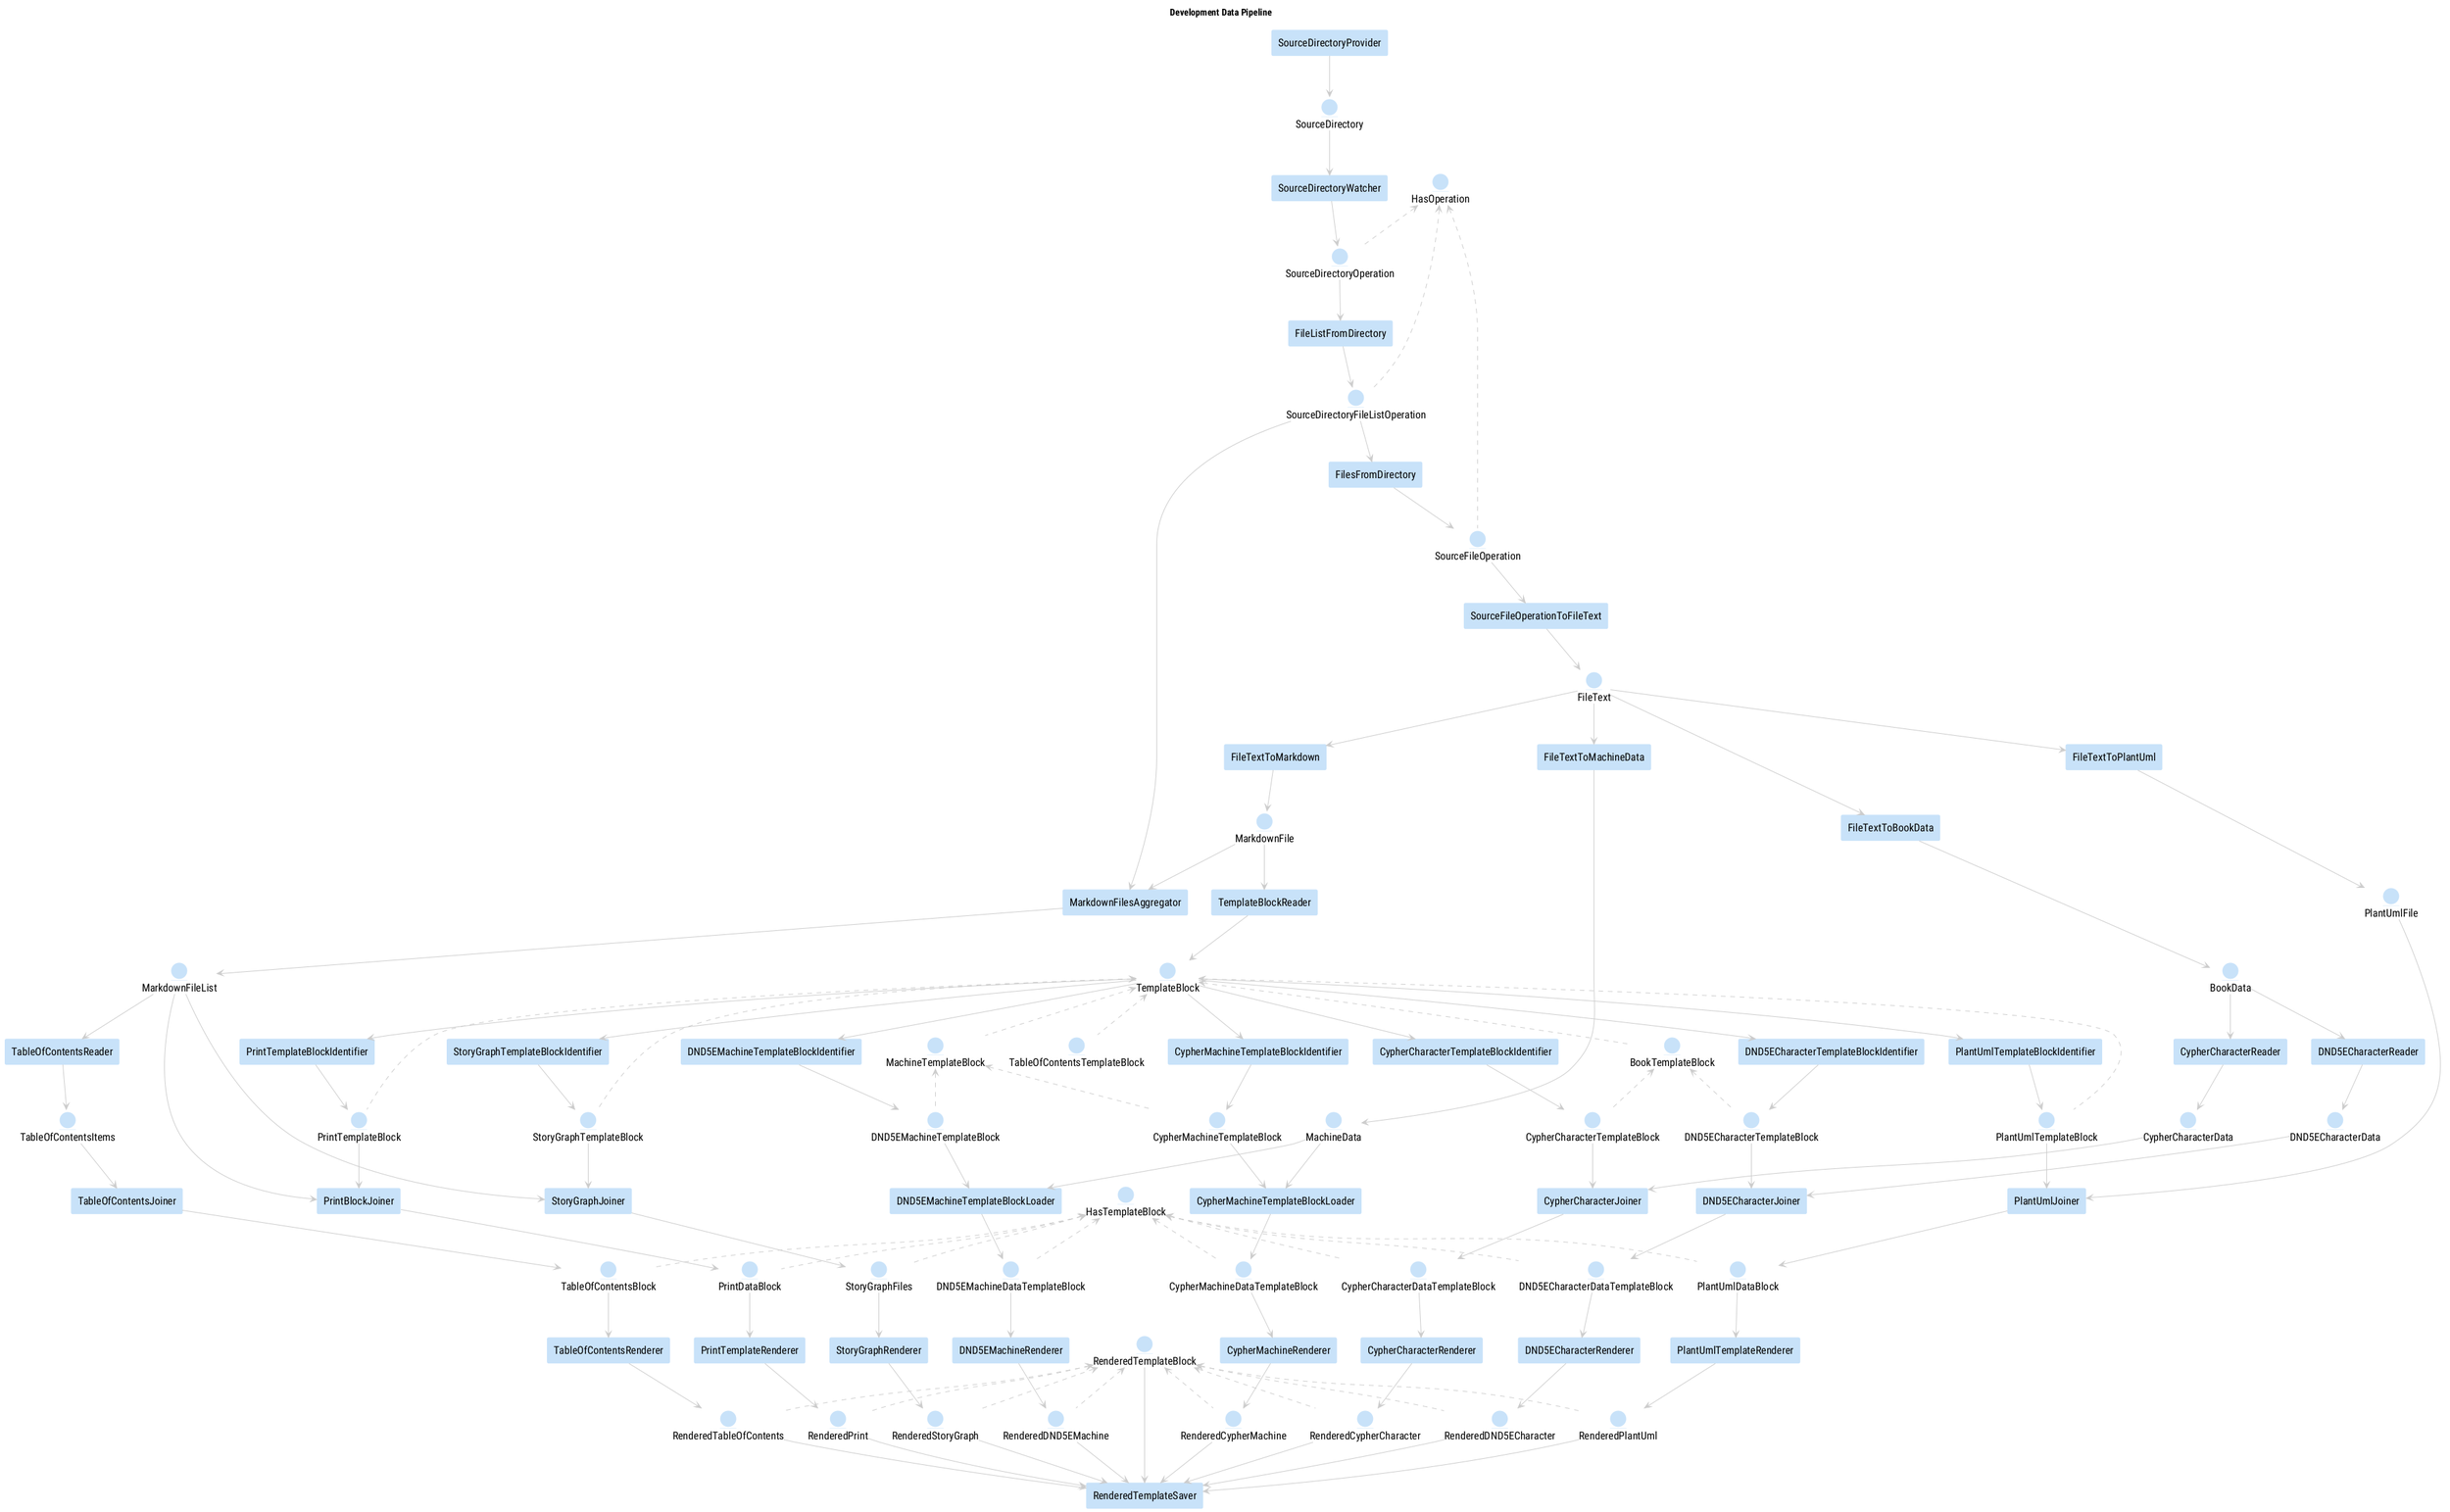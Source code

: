 @startuml
title Development Data Pipeline
 
hide circle
skinparam {
	DefaultFontName Roboto Condensed
	DefaultFontSize 16
	shadowing false
	' --barely-blue: hsl(208, 80%, 99%); #FAFDFE
	' --noon-blue: hsl(208, 80%, 88%); #C8E2F9
	' --morning-blue: hsl(208, 80%, 66%); #63ADEE
	' --barely-orange: hsl(32, 80%, 99%); #FEFDFA
	' --noon-orange: hsl(32, 80%, 88%); #F9E2C8
	' --morning-orange: hsl(32, 80%, 66%); #EEAD63
	' --evening-orange: hsl(32, 80%, 44%); #CA7616
	' --barely-green: hsl(96, 80%, 99%); #FCFEFA
	' --noon-green: hsl(96, 80%, 77%); #BBF395
	' --morning-green: hsl(96, 80%, 55%); #7AE830
	FileBorderColor #dddddd
	FileBackgroundColor #eeeeee
	ComponentBorderColor #dddddd
	ComponentBackgroundColor #eeeeee
	CloudBorderColor #dddddd
	CloudBackgroundColor #eeeeee
	ArrowColor #cccccc
	ActivityBackgroundColor #C8E2F9
	ActivityBorderColor #C8E2F9
	RectangleBackgroundColor #C8E2F9
	RectangleBorderColor #C8E2F9
	EntityBackgroundColor #C8E2F9
	EntityBorderColor #C8E2F9
}
 
rectangle CypherCharacterReader
rectangle CypherCharacterRenderer
rectangle CypherCharacterTemplateBlockIdentifier
rectangle CypherMachineRenderer
rectangle CypherMachineTemplateBlockIdentifier
rectangle DND5ECharacterReader
rectangle DND5ECharacterRenderer
rectangle DND5ECharacterTemplateBlockIdentifier
rectangle DND5EMachineRenderer
rectangle DND5EMachineTemplateBlockIdentifier
rectangle FileListFromDirectory
rectangle FilesFromDirectory
rectangle FileTextToBookData
rectangle FileTextToMachineData
rectangle FileTextToMarkdown
rectangle FileTextToPlantUml
rectangle PlantUmlTemplateBlockIdentifier
rectangle PlantUmlTemplateRenderer
rectangle PrintTemplateBlockIdentifier
rectangle PrintTemplateRenderer
rectangle RenderedTemplateSaver
rectangle SourceDirectoryProvider
rectangle SourceDirectoryWatcher
rectangle SourceFileOperationToFileText
rectangle StoryGraphRenderer
rectangle StoryGraphTemplateBlockIdentifier
rectangle TableOfContentsReader
rectangle TableOfContentsRenderer
rectangle TemplateBlockReader
rectangle CypherCharacterJoiner
rectangle CypherMachineTemplateBlockLoader
rectangle DND5ECharacterJoiner
rectangle DND5EMachineTemplateBlockLoader
rectangle MarkdownFilesAggregator
rectangle PlantUmlJoiner
rectangle PrintBlockJoiner
rectangle StoryGraphJoiner
rectangle TableOfContentsJoiner
entity "BookData" as BookData
entity "BookTemplateBlock" as BookTemplateBlock
entity "CypherCharacterData" as CypherCharacterData
entity "CypherCharacterDataTemplateBlock" as CypherCharacterDataTemplateBlock
entity "CypherCharacterTemplateBlock" as CypherCharacterTemplateBlock
entity "CypherMachineDataTemplateBlock" as CypherMachineDataTemplateBlock
entity "CypherMachineTemplateBlock" as CypherMachineTemplateBlock
entity "DND5ECharacterData" as DND5ECharacterData
entity "DND5ECharacterDataTemplateBlock" as DND5ECharacterDataTemplateBlock
entity "DND5ECharacterTemplateBlock" as DND5ECharacterTemplateBlock
entity "DND5EMachineDataTemplateBlock" as DND5EMachineDataTemplateBlock
entity "DND5EMachineTemplateBlock" as DND5EMachineTemplateBlock
entity "FileText" as FileText
entity "HasOperation" as HasOperation
entity "HasTemplateBlock" as HasTemplateBlock
entity "MachineData" as MachineData
entity "MachineTemplateBlock" as MachineTemplateBlock
entity "MarkdownFile" as MarkdownFile
entity "MarkdownFileList" as MarkdownFileList
entity "PlantUmlDataBlock" as PlantUmlDataBlock
entity "PlantUmlFile" as PlantUmlFile
entity "PlantUmlTemplateBlock" as PlantUmlTemplateBlock
entity "PrintDataBlock" as PrintDataBlock
entity "PrintTemplateBlock" as PrintTemplateBlock
entity "RenderedCypherCharacter" as RenderedCypherCharacter
entity "RenderedCypherMachine" as RenderedCypherMachine
entity "RenderedDND5ECharacter" as RenderedDND5ECharacter
entity "RenderedDND5EMachine" as RenderedDND5EMachine
entity "RenderedPlantUml" as RenderedPlantUml
entity "RenderedPrint" as RenderedPrint
entity "RenderedStoryGraph" as RenderedStoryGraph
entity "RenderedTableOfContents" as RenderedTableOfContents
entity "RenderedTemplateBlock" as RenderedTemplateBlock
entity "SourceDirectory" as SourceDirectory
entity "SourceDirectoryFileListOperation" as SourceDirectoryFileListOperation
entity "SourceDirectoryOperation" as SourceDirectoryOperation
entity "SourceFileOperation" as SourceFileOperation
entity "StoryGraphFiles" as StoryGraphFiles
entity "StoryGraphTemplateBlock" as StoryGraphTemplateBlock
entity "TableOfContentsBlock" as TableOfContentsBlock
entity "TableOfContentsItems" as TableOfContentsItems
entity "TableOfContentsTemplateBlock" as TableOfContentsTemplateBlock
entity "TemplateBlock" as TemplateBlock
TemplateBlock <.. BookTemplateBlock
HasTemplateBlock <.. CypherCharacterDataTemplateBlock
BookTemplateBlock <.. CypherCharacterTemplateBlock
HasTemplateBlock <.. CypherMachineDataTemplateBlock
MachineTemplateBlock <.. CypherMachineTemplateBlock
HasTemplateBlock <.. DND5ECharacterDataTemplateBlock
BookTemplateBlock <.. DND5ECharacterTemplateBlock
HasTemplateBlock <.. DND5EMachineDataTemplateBlock
MachineTemplateBlock <.. DND5EMachineTemplateBlock
TemplateBlock <.. MachineTemplateBlock
HasTemplateBlock <.. PlantUmlDataBlock
TemplateBlock <.. PlantUmlTemplateBlock
HasTemplateBlock <.. PrintDataBlock
TemplateBlock <.. PrintTemplateBlock
RenderedTemplateBlock <.. RenderedCypherCharacter
RenderedTemplateBlock <.. RenderedCypherMachine
RenderedTemplateBlock <.. RenderedDND5ECharacter
RenderedTemplateBlock <.. RenderedDND5EMachine
RenderedTemplateBlock <.. RenderedPlantUml
RenderedTemplateBlock <.. RenderedPrint
RenderedTemplateBlock <.. RenderedStoryGraph
RenderedTemplateBlock <.. RenderedTableOfContents
HasOperation <.. SourceDirectoryFileListOperation
HasOperation <.. SourceDirectoryOperation
HasOperation <.. SourceFileOperation
HasTemplateBlock <.. StoryGraphFiles
TemplateBlock <.. StoryGraphTemplateBlock
HasTemplateBlock <.. TableOfContentsBlock
TemplateBlock <.. TableOfContentsTemplateBlock
BookData --> CypherCharacterReader
BookData --> DND5ECharacterReader
CypherCharacterData --> CypherCharacterJoiner
CypherCharacterDataTemplateBlock --> CypherCharacterRenderer
CypherCharacterJoiner --> CypherCharacterDataTemplateBlock
CypherCharacterReader --> CypherCharacterData
CypherCharacterRenderer --> RenderedCypherCharacter
CypherCharacterTemplateBlock --> CypherCharacterJoiner
CypherCharacterTemplateBlockIdentifier --> CypherCharacterTemplateBlock
CypherMachineDataTemplateBlock --> CypherMachineRenderer
CypherMachineRenderer --> RenderedCypherMachine
CypherMachineTemplateBlock --> CypherMachineTemplateBlockLoader
CypherMachineTemplateBlockIdentifier --> CypherMachineTemplateBlock
CypherMachineTemplateBlockLoader --> CypherMachineDataTemplateBlock
DND5ECharacterData --> DND5ECharacterJoiner
DND5ECharacterDataTemplateBlock --> DND5ECharacterRenderer
DND5ECharacterJoiner --> DND5ECharacterDataTemplateBlock
DND5ECharacterReader --> DND5ECharacterData
DND5ECharacterRenderer --> RenderedDND5ECharacter
DND5ECharacterTemplateBlock --> DND5ECharacterJoiner
DND5ECharacterTemplateBlockIdentifier --> DND5ECharacterTemplateBlock
DND5EMachineDataTemplateBlock --> DND5EMachineRenderer
DND5EMachineRenderer --> RenderedDND5EMachine
DND5EMachineTemplateBlock --> DND5EMachineTemplateBlockLoader
DND5EMachineTemplateBlockIdentifier --> DND5EMachineTemplateBlock
DND5EMachineTemplateBlockLoader --> DND5EMachineDataTemplateBlock
FileListFromDirectory --> SourceDirectoryFileListOperation
FileText --> FileTextToBookData
FileText --> FileTextToMachineData
FileText --> FileTextToMarkdown
FileText --> FileTextToPlantUml
FileTextToBookData --> BookData
FileTextToMachineData --> MachineData
FileTextToMarkdown --> MarkdownFile
FileTextToPlantUml --> PlantUmlFile
FilesFromDirectory --> SourceFileOperation
MachineData --> CypherMachineTemplateBlockLoader
MachineData --> DND5EMachineTemplateBlockLoader
MarkdownFile --> MarkdownFilesAggregator
MarkdownFile --> TemplateBlockReader
MarkdownFileList --> PrintBlockJoiner
MarkdownFileList --> StoryGraphJoiner
MarkdownFileList --> TableOfContentsReader
MarkdownFilesAggregator --> MarkdownFileList
PlantUmlDataBlock --> PlantUmlTemplateRenderer
PlantUmlFile --> PlantUmlJoiner
PlantUmlJoiner --> PlantUmlDataBlock
PlantUmlTemplateBlock --> PlantUmlJoiner
PlantUmlTemplateBlockIdentifier --> PlantUmlTemplateBlock
PlantUmlTemplateRenderer --> RenderedPlantUml
PrintBlockJoiner --> PrintDataBlock
PrintDataBlock --> PrintTemplateRenderer
PrintTemplateBlock --> PrintBlockJoiner
PrintTemplateBlockIdentifier --> PrintTemplateBlock
PrintTemplateRenderer --> RenderedPrint
RenderedCypherCharacter --> RenderedTemplateSaver
RenderedCypherMachine --> RenderedTemplateSaver
RenderedDND5ECharacter --> RenderedTemplateSaver
RenderedDND5EMachine --> RenderedTemplateSaver
RenderedPlantUml --> RenderedTemplateSaver
RenderedPrint --> RenderedTemplateSaver
RenderedStoryGraph --> RenderedTemplateSaver
RenderedTableOfContents --> RenderedTemplateSaver
RenderedTemplateBlock --> RenderedTemplateSaver
SourceDirectory --> SourceDirectoryWatcher
SourceDirectoryFileListOperation --> FilesFromDirectory
SourceDirectoryFileListOperation --> MarkdownFilesAggregator
SourceDirectoryOperation --> FileListFromDirectory
SourceDirectoryProvider --> SourceDirectory
SourceDirectoryWatcher --> SourceDirectoryOperation
SourceFileOperation --> SourceFileOperationToFileText
SourceFileOperationToFileText --> FileText
StoryGraphFiles --> StoryGraphRenderer
StoryGraphJoiner --> StoryGraphFiles
StoryGraphRenderer --> RenderedStoryGraph
StoryGraphTemplateBlock --> StoryGraphJoiner
StoryGraphTemplateBlockIdentifier --> StoryGraphTemplateBlock
TableOfContentsBlock --> TableOfContentsRenderer
TableOfContentsItems --> TableOfContentsJoiner
TableOfContentsJoiner --> TableOfContentsBlock
TableOfContentsReader --> TableOfContentsItems
TableOfContentsRenderer --> RenderedTableOfContents
TemplateBlock --> CypherCharacterTemplateBlockIdentifier
TemplateBlock --> CypherMachineTemplateBlockIdentifier
TemplateBlock --> DND5ECharacterTemplateBlockIdentifier
TemplateBlock --> DND5EMachineTemplateBlockIdentifier
TemplateBlock --> PlantUmlTemplateBlockIdentifier
TemplateBlock --> PrintTemplateBlockIdentifier
TemplateBlock --> StoryGraphTemplateBlockIdentifier
TemplateBlockReader --> TemplateBlock
@enduml